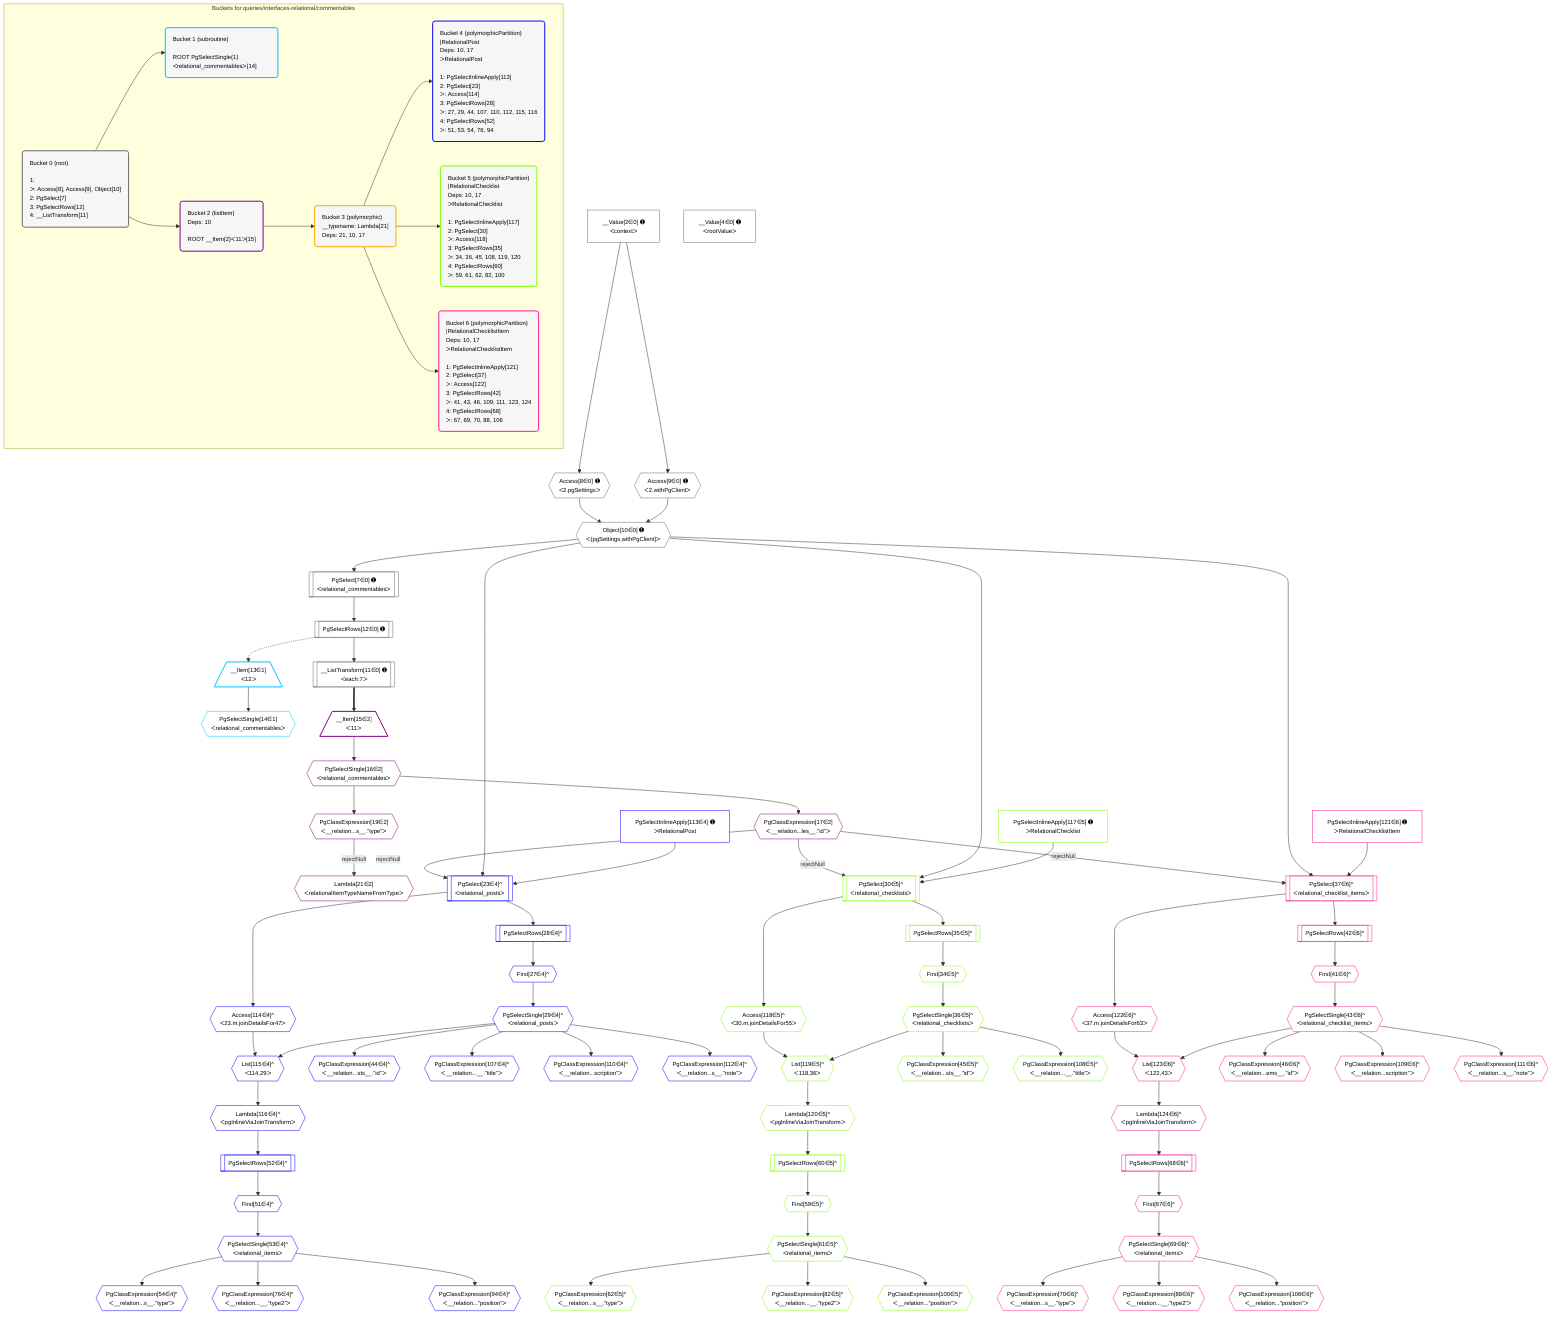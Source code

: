 %%{init: {'themeVariables': { 'fontSize': '12px'}}}%%
graph TD
    classDef path fill:#eee,stroke:#000,color:#000
    classDef plan fill:#fff,stroke-width:1px,color:#000
    classDef itemplan fill:#fff,stroke-width:2px,color:#000
    classDef unbatchedplan fill:#dff,stroke-width:1px,color:#000
    classDef sideeffectplan fill:#fcc,stroke-width:2px,color:#000
    classDef bucket fill:#f6f6f6,color:#000,stroke-width:2px,text-align:left

    subgraph "Buckets for queries/interfaces-relational/commentables"
    Bucket0("Bucket 0 (root)<br /><br />1: <br />ᐳ: Access[8], Access[9], Object[10]<br />2: PgSelect[7]<br />3: PgSelectRows[12]<br />4: __ListTransform[11]"):::bucket
    Bucket1("Bucket 1 (subroutine)<br /><br />ROOT PgSelectSingle{1}ᐸrelational_commentablesᐳ[14]"):::bucket
    Bucket2("Bucket 2 (listItem)<br />Deps: 10<br /><br />ROOT __Item{2}ᐸ11ᐳ[15]"):::bucket
    Bucket3("Bucket 3 (polymorphic)<br />__typename: Lambda[21]<br />Deps: 21, 10, 17"):::bucket
    Bucket4("Bucket 4 (polymorphicPartition)<br />|RelationalPost<br />Deps: 10, 17<br />ᐳRelationalPost<br /><br />1: PgSelectInlineApply[113]<br />2: PgSelect[23]<br />ᐳ: Access[114]<br />3: PgSelectRows[28]<br />ᐳ: 27, 29, 44, 107, 110, 112, 115, 116<br />4: PgSelectRows[52]<br />ᐳ: 51, 53, 54, 76, 94"):::bucket
    Bucket5("Bucket 5 (polymorphicPartition)<br />|RelationalChecklist<br />Deps: 10, 17<br />ᐳRelationalChecklist<br /><br />1: PgSelectInlineApply[117]<br />2: PgSelect[30]<br />ᐳ: Access[118]<br />3: PgSelectRows[35]<br />ᐳ: 34, 36, 45, 108, 119, 120<br />4: PgSelectRows[60]<br />ᐳ: 59, 61, 62, 82, 100"):::bucket
    Bucket6("Bucket 6 (polymorphicPartition)<br />|RelationalChecklistItem<br />Deps: 10, 17<br />ᐳRelationalChecklistItem<br /><br />1: PgSelectInlineApply[121]<br />2: PgSelect[37]<br />ᐳ: Access[122]<br />3: PgSelectRows[42]<br />ᐳ: 41, 43, 46, 109, 111, 123, 124<br />4: PgSelectRows[68]<br />ᐳ: 67, 69, 70, 88, 106"):::bucket
    end
    Bucket0 --> Bucket1 & Bucket2
    Bucket2 --> Bucket3
    Bucket3 --> Bucket4 & Bucket5 & Bucket6

    %% plan dependencies
    Object10{{"Object[10∈0] ➊<br />ᐸ{pgSettings,withPgClient}ᐳ"}}:::plan
    Access8{{"Access[8∈0] ➊<br />ᐸ2.pgSettingsᐳ"}}:::plan
    Access9{{"Access[9∈0] ➊<br />ᐸ2.withPgClientᐳ"}}:::plan
    Access8 & Access9 --> Object10
    PgSelect7[["PgSelect[7∈0] ➊<br />ᐸrelational_commentablesᐳ"]]:::plan
    Object10 --> PgSelect7
    __Value2["__Value[2∈0] ➊<br />ᐸcontextᐳ"]:::plan
    __Value2 --> Access8
    __Value2 --> Access9
    __ListTransform11[["__ListTransform[11∈0] ➊<br />ᐸeach:7ᐳ"]]:::plan
    PgSelectRows12[["PgSelectRows[12∈0] ➊"]]:::plan
    PgSelectRows12 --> __ListTransform11
    PgSelect7 --> PgSelectRows12
    __Value4["__Value[4∈0] ➊<br />ᐸrootValueᐳ"]:::plan
    __Item13[/"__Item[13∈1]<br />ᐸ12ᐳ"\]:::itemplan
    PgSelectRows12 -.-> __Item13
    PgSelectSingle14{{"PgSelectSingle[14∈1]<br />ᐸrelational_commentablesᐳ"}}:::plan
    __Item13 --> PgSelectSingle14
    __Item15[/"__Item[15∈2]<br />ᐸ11ᐳ"\]:::itemplan
    __ListTransform11 ==> __Item15
    PgSelectSingle16{{"PgSelectSingle[16∈2]<br />ᐸrelational_commentablesᐳ"}}:::plan
    __Item15 --> PgSelectSingle16
    PgClassExpression17{{"PgClassExpression[17∈2]<br />ᐸ__relation...les__.”id”ᐳ"}}:::plan
    PgSelectSingle16 --> PgClassExpression17
    PgClassExpression19{{"PgClassExpression[19∈2]<br />ᐸ__relation...s__.”type”ᐳ"}}:::plan
    PgSelectSingle16 --> PgClassExpression19
    Lambda21{{"Lambda[21∈2]<br />ᐸrelationalItemTypeNameFromTypeᐳ"}}:::plan
    PgClassExpression19 -->|rejectNull| Lambda21
    PgSelect23[["PgSelect[23∈4]^<br />ᐸrelational_postsᐳ"]]:::plan
    PgSelectInlineApply113["PgSelectInlineApply[113∈4] ➊<br />ᐳRelationalPost"]:::plan
    PgClassExpression17 -->|rejectNull| PgSelect23
    Object10 & PgSelectInlineApply113 --> PgSelect23
    List115{{"List[115∈4]^<br />ᐸ114,29ᐳ"}}:::plan
    Access114{{"Access[114∈4]^<br />ᐸ23.m.joinDetailsFor47ᐳ"}}:::plan
    PgSelectSingle29{{"PgSelectSingle[29∈4]^<br />ᐸrelational_postsᐳ"}}:::plan
    Access114 & PgSelectSingle29 --> List115
    First27{{"First[27∈4]^"}}:::plan
    PgSelectRows28[["PgSelectRows[28∈4]^"]]:::plan
    PgSelectRows28 --> First27
    PgSelect23 --> PgSelectRows28
    First27 --> PgSelectSingle29
    PgClassExpression44{{"PgClassExpression[44∈4]^<br />ᐸ__relation...sts__.”id”ᐳ"}}:::plan
    PgSelectSingle29 --> PgClassExpression44
    First51{{"First[51∈4]^"}}:::plan
    PgSelectRows52[["PgSelectRows[52∈4]^"]]:::plan
    PgSelectRows52 --> First51
    Lambda116{{"Lambda[116∈4]^<br />ᐸpgInlineViaJoinTransformᐳ"}}:::plan
    Lambda116 --> PgSelectRows52
    PgSelectSingle53{{"PgSelectSingle[53∈4]^<br />ᐸrelational_itemsᐳ"}}:::plan
    First51 --> PgSelectSingle53
    PgClassExpression54{{"PgClassExpression[54∈4]^<br />ᐸ__relation...s__.”type”ᐳ"}}:::plan
    PgSelectSingle53 --> PgClassExpression54
    PgClassExpression76{{"PgClassExpression[76∈4]^<br />ᐸ__relation...__.”type2”ᐳ"}}:::plan
    PgSelectSingle53 --> PgClassExpression76
    PgClassExpression94{{"PgClassExpression[94∈4]^<br />ᐸ__relation...”position”ᐳ"}}:::plan
    PgSelectSingle53 --> PgClassExpression94
    PgClassExpression107{{"PgClassExpression[107∈4]^<br />ᐸ__relation...__.”title”ᐳ"}}:::plan
    PgSelectSingle29 --> PgClassExpression107
    PgClassExpression110{{"PgClassExpression[110∈4]^<br />ᐸ__relation...scription”ᐳ"}}:::plan
    PgSelectSingle29 --> PgClassExpression110
    PgClassExpression112{{"PgClassExpression[112∈4]^<br />ᐸ__relation...s__.”note”ᐳ"}}:::plan
    PgSelectSingle29 --> PgClassExpression112
    PgSelect23 --> Access114
    List115 --> Lambda116
    PgSelect30[["PgSelect[30∈5]^<br />ᐸrelational_checklistsᐳ"]]:::plan
    PgSelectInlineApply117["PgSelectInlineApply[117∈5] ➊<br />ᐳRelationalChecklist"]:::plan
    PgClassExpression17 -->|rejectNull| PgSelect30
    Object10 & PgSelectInlineApply117 --> PgSelect30
    List119{{"List[119∈5]^<br />ᐸ118,36ᐳ"}}:::plan
    Access118{{"Access[118∈5]^<br />ᐸ30.m.joinDetailsFor55ᐳ"}}:::plan
    PgSelectSingle36{{"PgSelectSingle[36∈5]^<br />ᐸrelational_checklistsᐳ"}}:::plan
    Access118 & PgSelectSingle36 --> List119
    First34{{"First[34∈5]^"}}:::plan
    PgSelectRows35[["PgSelectRows[35∈5]^"]]:::plan
    PgSelectRows35 --> First34
    PgSelect30 --> PgSelectRows35
    First34 --> PgSelectSingle36
    PgClassExpression45{{"PgClassExpression[45∈5]^<br />ᐸ__relation...sts__.”id”ᐳ"}}:::plan
    PgSelectSingle36 --> PgClassExpression45
    First59{{"First[59∈5]^"}}:::plan
    PgSelectRows60[["PgSelectRows[60∈5]^"]]:::plan
    PgSelectRows60 --> First59
    Lambda120{{"Lambda[120∈5]^<br />ᐸpgInlineViaJoinTransformᐳ"}}:::plan
    Lambda120 --> PgSelectRows60
    PgSelectSingle61{{"PgSelectSingle[61∈5]^<br />ᐸrelational_itemsᐳ"}}:::plan
    First59 --> PgSelectSingle61
    PgClassExpression62{{"PgClassExpression[62∈5]^<br />ᐸ__relation...s__.”type”ᐳ"}}:::plan
    PgSelectSingle61 --> PgClassExpression62
    PgClassExpression82{{"PgClassExpression[82∈5]^<br />ᐸ__relation...__.”type2”ᐳ"}}:::plan
    PgSelectSingle61 --> PgClassExpression82
    PgClassExpression100{{"PgClassExpression[100∈5]^<br />ᐸ__relation...”position”ᐳ"}}:::plan
    PgSelectSingle61 --> PgClassExpression100
    PgClassExpression108{{"PgClassExpression[108∈5]^<br />ᐸ__relation...__.”title”ᐳ"}}:::plan
    PgSelectSingle36 --> PgClassExpression108
    PgSelect30 --> Access118
    List119 --> Lambda120
    PgSelect37[["PgSelect[37∈6]^<br />ᐸrelational_checklist_itemsᐳ"]]:::plan
    PgSelectInlineApply121["PgSelectInlineApply[121∈6] ➊<br />ᐳRelationalChecklistItem"]:::plan
    PgClassExpression17 -->|rejectNull| PgSelect37
    Object10 & PgSelectInlineApply121 --> PgSelect37
    List123{{"List[123∈6]^<br />ᐸ122,43ᐳ"}}:::plan
    Access122{{"Access[122∈6]^<br />ᐸ37.m.joinDetailsFor63ᐳ"}}:::plan
    PgSelectSingle43{{"PgSelectSingle[43∈6]^<br />ᐸrelational_checklist_itemsᐳ"}}:::plan
    Access122 & PgSelectSingle43 --> List123
    First41{{"First[41∈6]^"}}:::plan
    PgSelectRows42[["PgSelectRows[42∈6]^"]]:::plan
    PgSelectRows42 --> First41
    PgSelect37 --> PgSelectRows42
    First41 --> PgSelectSingle43
    PgClassExpression46{{"PgClassExpression[46∈6]^<br />ᐸ__relation...ems__.”id”ᐳ"}}:::plan
    PgSelectSingle43 --> PgClassExpression46
    First67{{"First[67∈6]^"}}:::plan
    PgSelectRows68[["PgSelectRows[68∈6]^"]]:::plan
    PgSelectRows68 --> First67
    Lambda124{{"Lambda[124∈6]^<br />ᐸpgInlineViaJoinTransformᐳ"}}:::plan
    Lambda124 --> PgSelectRows68
    PgSelectSingle69{{"PgSelectSingle[69∈6]^<br />ᐸrelational_itemsᐳ"}}:::plan
    First67 --> PgSelectSingle69
    PgClassExpression70{{"PgClassExpression[70∈6]^<br />ᐸ__relation...s__.”type”ᐳ"}}:::plan
    PgSelectSingle69 --> PgClassExpression70
    PgClassExpression88{{"PgClassExpression[88∈6]^<br />ᐸ__relation...__.”type2”ᐳ"}}:::plan
    PgSelectSingle69 --> PgClassExpression88
    PgClassExpression106{{"PgClassExpression[106∈6]^<br />ᐸ__relation...”position”ᐳ"}}:::plan
    PgSelectSingle69 --> PgClassExpression106
    PgClassExpression109{{"PgClassExpression[109∈6]^<br />ᐸ__relation...scription”ᐳ"}}:::plan
    PgSelectSingle43 --> PgClassExpression109
    PgClassExpression111{{"PgClassExpression[111∈6]^<br />ᐸ__relation...s__.”note”ᐳ"}}:::plan
    PgSelectSingle43 --> PgClassExpression111
    PgSelect37 --> Access122
    List123 --> Lambda124

    %% define steps
    classDef bucket0 stroke:#696969
    class Bucket0,__Value2,__Value4,PgSelect7,Access8,Access9,Object10,__ListTransform11,PgSelectRows12 bucket0
    classDef bucket1 stroke:#00bfff
    class Bucket1,__Item13,PgSelectSingle14 bucket1
    classDef bucket2 stroke:#7f007f
    class Bucket2,__Item15,PgSelectSingle16,PgClassExpression17,PgClassExpression19,Lambda21 bucket2
    classDef bucket3 stroke:#ffa500
    class Bucket3 bucket3
    classDef bucket4 stroke:#0000ff
    class Bucket4,PgSelect23,First27,PgSelectRows28,PgSelectSingle29,PgClassExpression44,First51,PgSelectRows52,PgSelectSingle53,PgClassExpression54,PgClassExpression76,PgClassExpression94,PgClassExpression107,PgClassExpression110,PgClassExpression112,PgSelectInlineApply113,Access114,List115,Lambda116 bucket4
    classDef bucket5 stroke:#7fff00
    class Bucket5,PgSelect30,First34,PgSelectRows35,PgSelectSingle36,PgClassExpression45,First59,PgSelectRows60,PgSelectSingle61,PgClassExpression62,PgClassExpression82,PgClassExpression100,PgClassExpression108,PgSelectInlineApply117,Access118,List119,Lambda120 bucket5
    classDef bucket6 stroke:#ff1493
    class Bucket6,PgSelect37,First41,PgSelectRows42,PgSelectSingle43,PgClassExpression46,First67,PgSelectRows68,PgSelectSingle69,PgClassExpression70,PgClassExpression88,PgClassExpression106,PgClassExpression109,PgClassExpression111,PgSelectInlineApply121,Access122,List123,Lambda124 bucket6